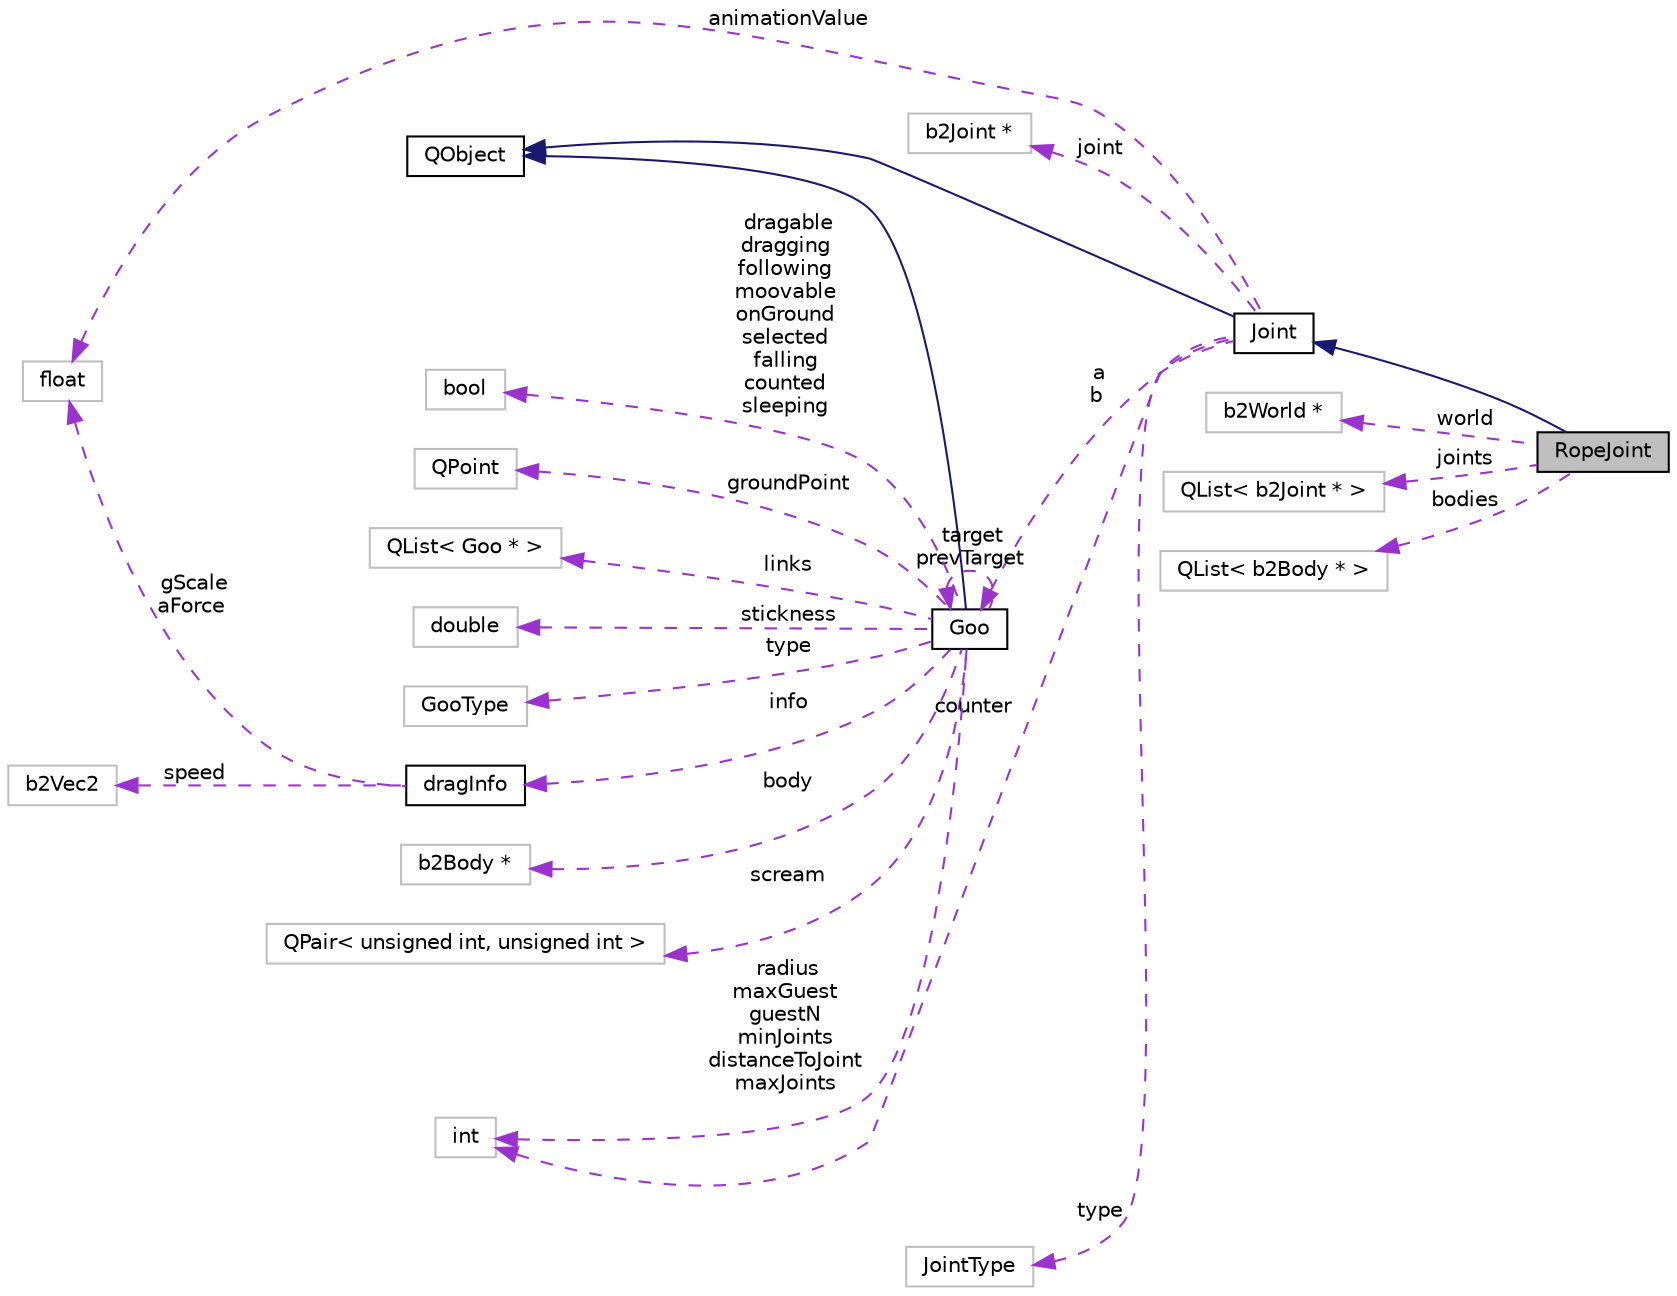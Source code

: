 digraph G
{
  edge [fontname="Helvetica",fontsize="10",labelfontname="Helvetica",labelfontsize="10"];
  node [fontname="Helvetica",fontsize="10",shape=record];
  rankdir="LR";
  Node1 [label="RopeJoint",height=0.2,width=0.4,color="black", fillcolor="grey75", style="filled" fontcolor="black"];
  Node2 -> Node1 [dir="back",color="midnightblue",fontsize="10",style="solid",fontname="Helvetica"];
  Node2 [label="Joint",height=0.2,width=0.4,color="black", fillcolor="white", style="filled",URL="$classJoint.html"];
  Node3 -> Node2 [dir="back",color="midnightblue",fontsize="10",style="solid",fontname="Helvetica"];
  Node3 [label="QObject",height=0.2,width=0.4,color="black", fillcolor="white", style="filled",URL="$classQObject.html"];
  Node4 -> Node2 [dir="back",color="darkorchid3",fontsize="10",style="dashed",label=" joint" ,fontname="Helvetica"];
  Node4 [label="b2Joint *",height=0.2,width=0.4,color="grey75", fillcolor="white", style="filled"];
  Node5 -> Node2 [dir="back",color="darkorchid3",fontsize="10",style="dashed",label=" a\nb" ,fontname="Helvetica"];
  Node5 [label="Goo",height=0.2,width=0.4,color="black", fillcolor="white", style="filled",URL="$classGoo.html"];
  Node3 -> Node5 [dir="back",color="midnightblue",fontsize="10",style="solid",fontname="Helvetica"];
  Node6 -> Node5 [dir="back",color="darkorchid3",fontsize="10",style="dashed",label=" links" ,fontname="Helvetica"];
  Node6 [label="QList\< Goo * \>",height=0.2,width=0.4,color="grey75", fillcolor="white", style="filled"];
  Node7 -> Node5 [dir="back",color="darkorchid3",fontsize="10",style="dashed",label=" stickness" ,fontname="Helvetica"];
  Node7 [label="double",height=0.2,width=0.4,color="grey75", fillcolor="white", style="filled"];
  Node5 -> Node5 [dir="back",color="darkorchid3",fontsize="10",style="dashed",label=" target\nprevTarget" ,fontname="Helvetica"];
  Node8 -> Node5 [dir="back",color="darkorchid3",fontsize="10",style="dashed",label=" type" ,fontname="Helvetica"];
  Node8 [label="GooType",height=0.2,width=0.4,color="grey75", fillcolor="white", style="filled"];
  Node9 -> Node5 [dir="back",color="darkorchid3",fontsize="10",style="dashed",label=" info" ,fontname="Helvetica"];
  Node9 [label="dragInfo",height=0.2,width=0.4,color="black", fillcolor="white", style="filled",URL="$structdragInfo.html"];
  Node10 -> Node9 [dir="back",color="darkorchid3",fontsize="10",style="dashed",label=" speed" ,fontname="Helvetica"];
  Node10 [label="b2Vec2",height=0.2,width=0.4,color="grey75", fillcolor="white", style="filled"];
  Node11 -> Node9 [dir="back",color="darkorchid3",fontsize="10",style="dashed",label=" gScale\naForce" ,fontname="Helvetica"];
  Node11 [label="float",height=0.2,width=0.4,color="grey75", fillcolor="white", style="filled"];
  Node12 -> Node5 [dir="back",color="darkorchid3",fontsize="10",style="dashed",label=" body" ,fontname="Helvetica"];
  Node12 [label="b2Body *",height=0.2,width=0.4,color="grey75", fillcolor="white", style="filled"];
  Node13 -> Node5 [dir="back",color="darkorchid3",fontsize="10",style="dashed",label=" scream" ,fontname="Helvetica"];
  Node13 [label="QPair\< unsigned int, unsigned int \>",height=0.2,width=0.4,color="grey75", fillcolor="white", style="filled"];
  Node14 -> Node5 [dir="back",color="darkorchid3",fontsize="10",style="dashed",label=" radius\nmaxGuest\nguestN\nminJoints\ndistanceToJoint\nmaxJoints" ,fontname="Helvetica"];
  Node14 [label="int",height=0.2,width=0.4,color="grey75", fillcolor="white", style="filled"];
  Node15 -> Node5 [dir="back",color="darkorchid3",fontsize="10",style="dashed",label=" dragable\ndragging\nfollowing\nmoovable\nonGround\nselected\nfalling\ncounted\nsleeping" ,fontname="Helvetica"];
  Node15 [label="bool",height=0.2,width=0.4,color="grey75", fillcolor="white", style="filled"];
  Node16 -> Node5 [dir="back",color="darkorchid3",fontsize="10",style="dashed",label=" groundPoint" ,fontname="Helvetica"];
  Node16 [label="QPoint",height=0.2,width=0.4,color="grey75", fillcolor="white", style="filled"];
  Node11 -> Node2 [dir="back",color="darkorchid3",fontsize="10",style="dashed",label=" animationValue" ,fontname="Helvetica"];
  Node14 -> Node2 [dir="back",color="darkorchid3",fontsize="10",style="dashed",label=" counter" ,fontname="Helvetica"];
  Node17 -> Node2 [dir="back",color="darkorchid3",fontsize="10",style="dashed",label=" type" ,fontname="Helvetica"];
  Node17 [label="JointType",height=0.2,width=0.4,color="grey75", fillcolor="white", style="filled"];
  Node18 -> Node1 [dir="back",color="darkorchid3",fontsize="10",style="dashed",label=" world" ,fontname="Helvetica"];
  Node18 [label="b2World *",height=0.2,width=0.4,color="grey75", fillcolor="white", style="filled"];
  Node19 -> Node1 [dir="back",color="darkorchid3",fontsize="10",style="dashed",label=" joints" ,fontname="Helvetica"];
  Node19 [label="QList\< b2Joint * \>",height=0.2,width=0.4,color="grey75", fillcolor="white", style="filled"];
  Node20 -> Node1 [dir="back",color="darkorchid3",fontsize="10",style="dashed",label=" bodies" ,fontname="Helvetica"];
  Node20 [label="QList\< b2Body * \>",height=0.2,width=0.4,color="grey75", fillcolor="white", style="filled"];
}
